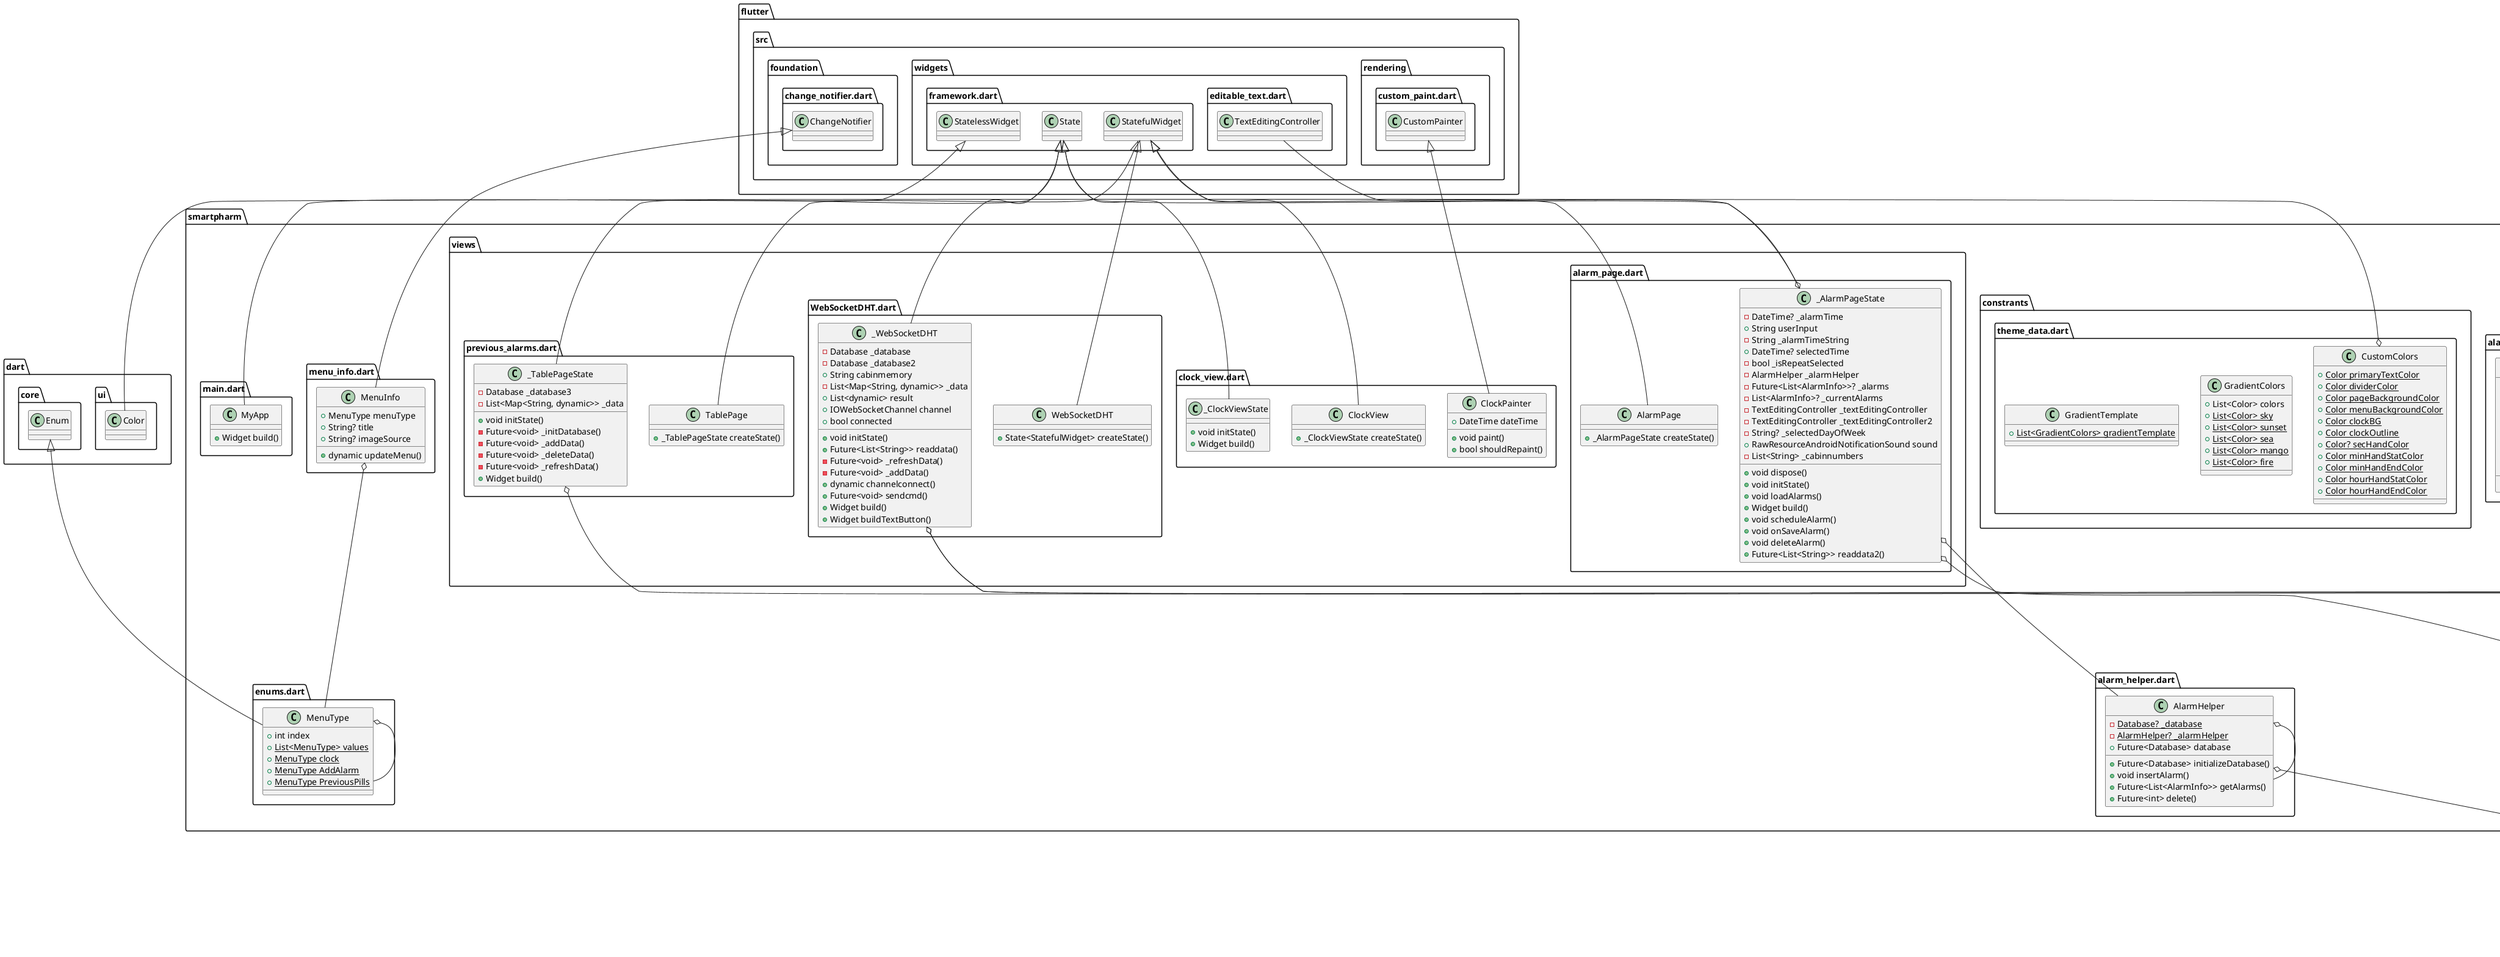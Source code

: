 @startuml

set namespaceSeparator ::

class "smartpharm::alarm_helper.dart::AlarmHelper" {
  {static} -Database? _database
  {static} -AlarmHelper? _alarmHelper
  +Future<Database> database
  +Future<Database> initializeDatabase()
  +void insertAlarm()
  +Future<List<AlarmInfo>> getAlarms()
  +Future<int> delete()
}

"smartpharm::alarm_helper.dart::AlarmHelper" o-- "sqflite_common::sqlite_api.dart::Database"
"smartpharm::alarm_helper.dart::AlarmHelper" o-- "smartpharm::alarm_helper.dart::AlarmHelper"

class "smartpharm::alarm_info.dart::AlarmInfo" {
  +dynamic id
  +String? title
  +String? cabin
  +String? cabinnumber
  +DateTime? alarmDateTime
  +bool? isPending
  +dynamic gradientColorIndex
  +dynamic taken
  +Map<String, dynamic> toMap()
}

class "smartpharm::constrants::theme_data.dart::CustomColors" {
  {static} +Color primaryTextColor
  {static} +Color dividerColor
  {static} +Color pageBackgroundColor
  {static} +Color menuBackgroundColor
  {static} +Color clockBG
  {static} +Color clockOutline
  {static} +Color? secHandColor
  {static} +Color minHandStatColor
  {static} +Color minHandEndColor
  {static} +Color hourHandStatColor
  {static} +Color hourHandEndColor
}

"smartpharm::constrants::theme_data.dart::CustomColors" o-- "dart::ui::Color"

class "smartpharm::constrants::theme_data.dart::GradientColors" {
  +List<Color> colors
  {static} +List<Color> sky
  {static} +List<Color> sunset
  {static} +List<Color> sea
  {static} +List<Color> mango
  {static} +List<Color> fire
}

class "smartpharm::constrants::theme_data.dart::GradientTemplate" {
  {static} +List<GradientColors> gradientTemplate
}

class "smartpharm::enums.dart::MenuType" {
  +int index
  {static} +List<MenuType> values
  {static} +MenuType clock
  {static} +MenuType AddAlarm
  {static} +MenuType PreviousPills
}

"smartpharm::enums.dart::MenuType" o-- "smartpharm::enums.dart::MenuType"
"dart::core::Enum" <|-- "smartpharm::enums.dart::MenuType"

class "smartpharm::main.dart::MyApp" {
  +Widget build()
}

"flutter::src::widgets::framework.dart::StatelessWidget" <|-- "smartpharm::main.dart::MyApp"

class "smartpharm::menu_info.dart::MenuInfo" {
  +MenuType menuType
  +String? title
  +String? imageSource
  +dynamic updateMenu()
}

"smartpharm::menu_info.dart::MenuInfo" o-- "smartpharm::enums.dart::MenuType"
"flutter::src::foundation::change_notifier.dart::ChangeNotifier" <|-- "smartpharm::menu_info.dart::MenuInfo"

class "smartpharm::views::alarm_page.dart::AlarmPage" {
  +_AlarmPageState createState()
}

"flutter::src::widgets::framework.dart::StatefulWidget" <|-- "smartpharm::views::alarm_page.dart::AlarmPage"

class "smartpharm::views::alarm_page.dart::_AlarmPageState" {
  -DateTime? _alarmTime
  +String userInput
  -String _alarmTimeString
  +DateTime? selectedTime
  -bool _isRepeatSelected
  -AlarmHelper _alarmHelper
  -Future<List<AlarmInfo>>? _alarms
  -List<AlarmInfo>? _currentAlarms
  -TextEditingController _textEditingController
  -TextEditingController _textEditingController2
  -String? _selectedDayOfWeek
  +RawResourceAndroidNotificationSound sound
  -List<String> _cabinnumbers
  +void dispose()
  +void initState()
  +void loadAlarms()
  +Widget build()
  +void scheduleAlarm()
  +void onSaveAlarm()
  +void deleteAlarm()
  +Future<List<String>> readdata2()
}

"smartpharm::views::alarm_page.dart::_AlarmPageState" o-- "smartpharm::alarm_helper.dart::AlarmHelper"
"smartpharm::views::alarm_page.dart::_AlarmPageState" o-- "flutter::src::widgets::editable_text.dart::TextEditingController"
"smartpharm::views::alarm_page.dart::_AlarmPageState" o-- "flutter_local_notifications::src::platform_specifics::android::notification_sound.dart::RawResourceAndroidNotificationSound"
"flutter::src::widgets::framework.dart::State" <|-- "smartpharm::views::alarm_page.dart::_AlarmPageState"

class "smartpharm::views::clock_view.dart::ClockView" {
  +_ClockViewState createState()
}

"flutter::src::widgets::framework.dart::StatefulWidget" <|-- "smartpharm::views::clock_view.dart::ClockView"

class "smartpharm::views::clock_view.dart::_ClockViewState" {
  +void initState()
  +Widget build()
}

"flutter::src::widgets::framework.dart::State" <|-- "smartpharm::views::clock_view.dart::_ClockViewState"

class "smartpharm::views::clock_view.dart::ClockPainter" {
  +DateTime dateTime
  +void paint()
  +bool shouldRepaint()
}

"flutter::src::rendering::custom_paint.dart::CustomPainter" <|-- "smartpharm::views::clock_view.dart::ClockPainter"

class "smartpharm::views::previous_alarms.dart::TablePage" {
  +_TablePageState createState()
}

"flutter::src::widgets::framework.dart::StatefulWidget" <|-- "smartpharm::views::previous_alarms.dart::TablePage"

class "smartpharm::views::previous_alarms.dart::_TablePageState" {
  -Database _database3
  -List<Map<String, dynamic>> _data
  +void initState()
  -Future<void> _initDatabase()
  -Future<void> _addData()
  -Future<void> _deleteData()
  -Future<void> _refreshData()
  +Widget build()
}

"smartpharm::views::previous_alarms.dart::_TablePageState" o-- "sqflite_common::sqlite_api.dart::Database"
"flutter::src::widgets::framework.dart::State" <|-- "smartpharm::views::previous_alarms.dart::_TablePageState"

class "smartpharm::views::WebSocketDHT.dart::WebSocketDHT" {
  +State<StatefulWidget> createState()
}

"flutter::src::widgets::framework.dart::StatefulWidget" <|-- "smartpharm::views::WebSocketDHT.dart::WebSocketDHT"

class "smartpharm::views::WebSocketDHT.dart::_WebSocketDHT" {
  -Database _database
  -Database _database2
  +String cabinmemory
  -List<Map<String, dynamic>> _data
  +List<dynamic> result
  +IOWebSocketChannel channel
  +bool connected
  +void initState()
  +Future<List<String>> readdata()
  -Future<void> _refreshData()
  -Future<void> _addData()
  +dynamic channelconnect()
  +Future<void> sendcmd()
  +Widget build()
  +Widget buildTextButton()
}

"smartpharm::views::WebSocketDHT.dart::_WebSocketDHT" o-- "sqflite_common::sqlite_api.dart::Database"
"smartpharm::views::WebSocketDHT.dart::_WebSocketDHT" o-- "web_socket_channel::io.dart::IOWebSocketChannel"
"flutter::src::widgets::framework.dart::State" <|-- "smartpharm::views::WebSocketDHT.dart::_WebSocketDHT"


@enduml

